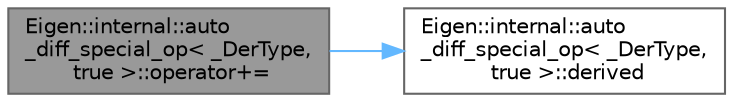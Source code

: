 digraph "Eigen::internal::auto_diff_special_op&lt; _DerType, true &gt;::operator+="
{
 // LATEX_PDF_SIZE
  bgcolor="transparent";
  edge [fontname=Helvetica,fontsize=10,labelfontname=Helvetica,labelfontsize=10];
  node [fontname=Helvetica,fontsize=10,shape=box,height=0.2,width=0.4];
  rankdir="LR";
  Node1 [id="Node000001",label="Eigen::internal::auto\l_diff_special_op\< _DerType,\l true \>::operator+=",height=0.2,width=0.4,color="gray40", fillcolor="grey60", style="filled", fontcolor="black",tooltip=" "];
  Node1 -> Node2 [id="edge1_Node000001_Node000002",color="steelblue1",style="solid",tooltip=" "];
  Node2 [id="Node000002",label="Eigen::internal::auto\l_diff_special_op\< _DerType,\l true \>::derived",height=0.2,width=0.4,color="grey40", fillcolor="white", style="filled",URL="$struct_eigen_1_1internal_1_1auto__diff__special__op_3_01___der_type_00_01true_01_4.html#a77d510b1992bb6abf032a2cee7d3a684",tooltip=" "];
}
